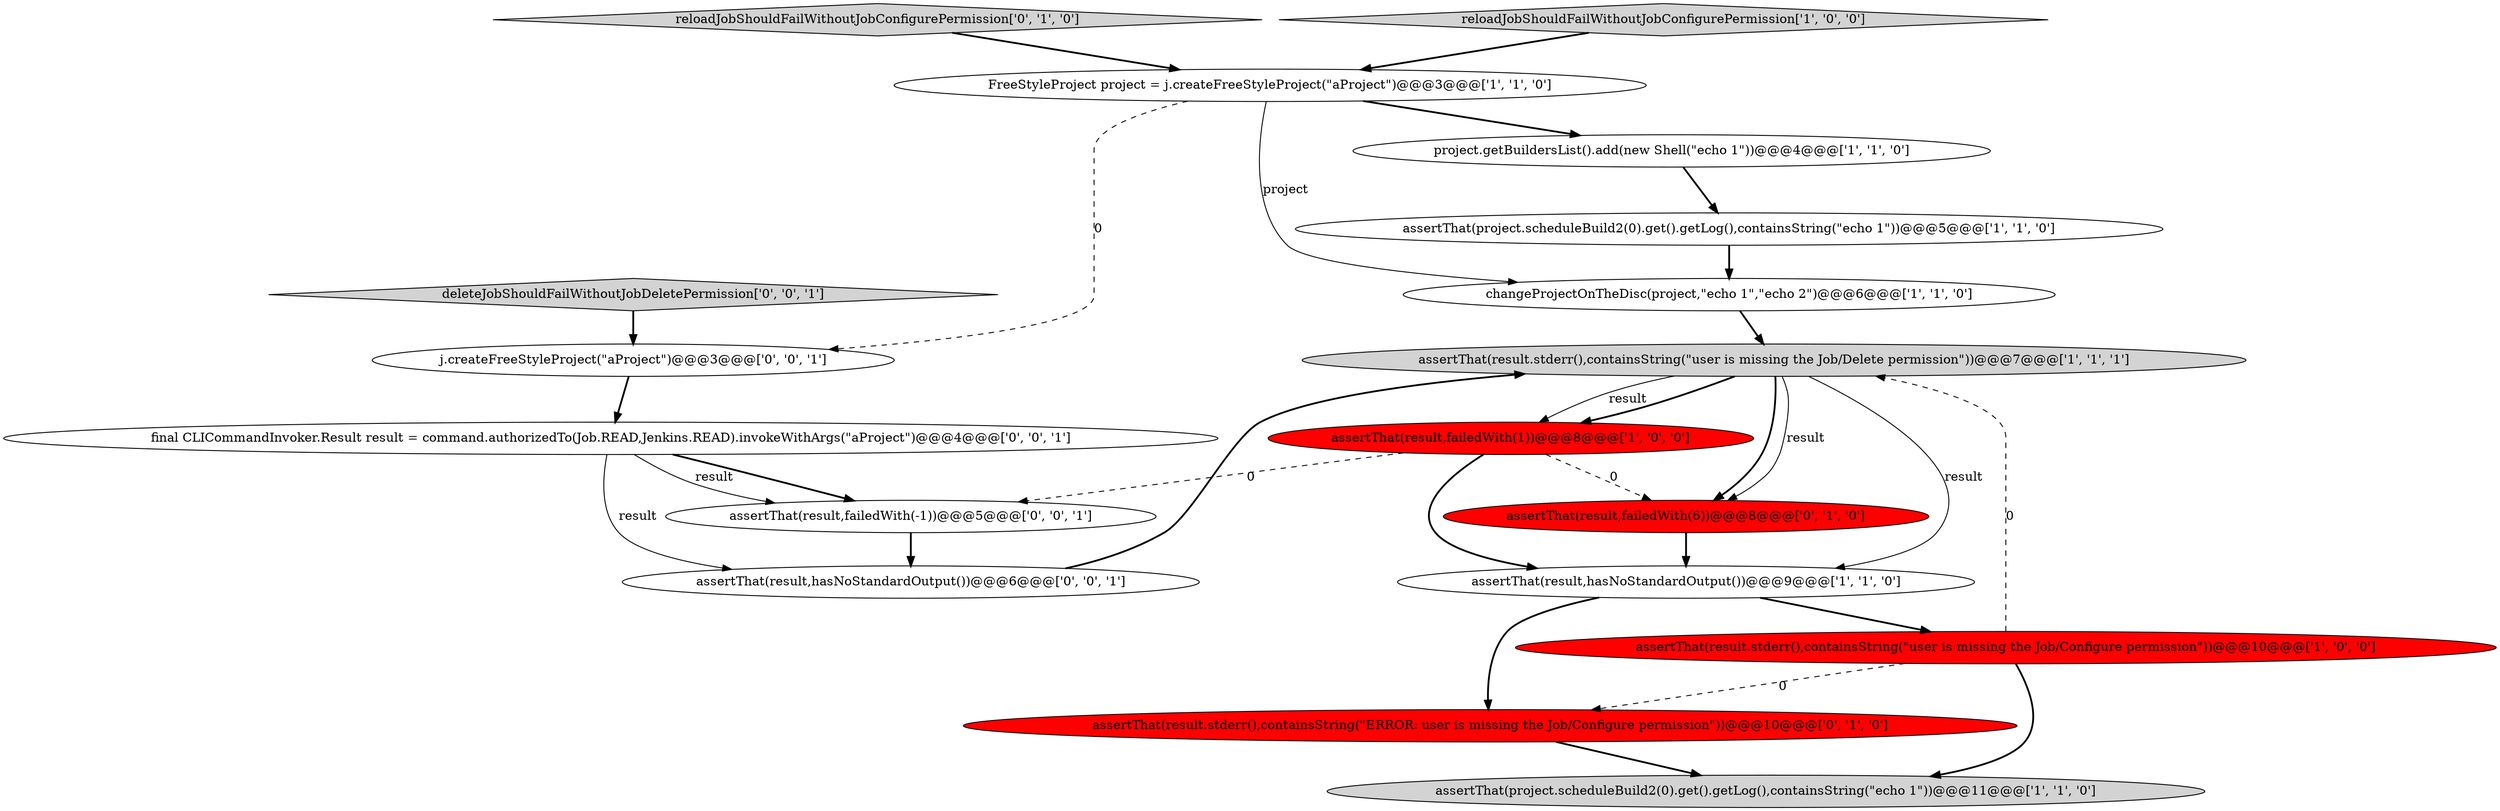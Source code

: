 digraph {
6 [style = filled, label = "FreeStyleProject project = j.createFreeStyleProject(\"aProject\")@@@3@@@['1', '1', '0']", fillcolor = white, shape = ellipse image = "AAA0AAABBB1BBB"];
7 [style = filled, label = "assertThat(result.stderr(),containsString(\"user is missing the Job/Delete permission\"))@@@7@@@['1', '1', '1']", fillcolor = lightgray, shape = ellipse image = "AAA0AAABBB1BBB"];
17 [style = filled, label = "deleteJobShouldFailWithoutJobDeletePermission['0', '0', '1']", fillcolor = lightgray, shape = diamond image = "AAA0AAABBB3BBB"];
8 [style = filled, label = "assertThat(result,failedWith(1))@@@8@@@['1', '0', '0']", fillcolor = red, shape = ellipse image = "AAA1AAABBB1BBB"];
3 [style = filled, label = "changeProjectOnTheDisc(project,\"echo 1\",\"echo 2\")@@@6@@@['1', '1', '0']", fillcolor = white, shape = ellipse image = "AAA0AAABBB1BBB"];
16 [style = filled, label = "assertThat(result,hasNoStandardOutput())@@@6@@@['0', '0', '1']", fillcolor = white, shape = ellipse image = "AAA0AAABBB3BBB"];
10 [style = filled, label = "reloadJobShouldFailWithoutJobConfigurePermission['0', '1', '0']", fillcolor = lightgray, shape = diamond image = "AAA0AAABBB2BBB"];
14 [style = filled, label = "assertThat(result,failedWith(-1))@@@5@@@['0', '0', '1']", fillcolor = white, shape = ellipse image = "AAA0AAABBB3BBB"];
0 [style = filled, label = "reloadJobShouldFailWithoutJobConfigurePermission['1', '0', '0']", fillcolor = lightgray, shape = diamond image = "AAA0AAABBB1BBB"];
2 [style = filled, label = "assertThat(project.scheduleBuild2(0).get().getLog(),containsString(\"echo 1\"))@@@11@@@['1', '1', '0']", fillcolor = lightgray, shape = ellipse image = "AAA0AAABBB1BBB"];
5 [style = filled, label = "assertThat(project.scheduleBuild2(0).get().getLog(),containsString(\"echo 1\"))@@@5@@@['1', '1', '0']", fillcolor = white, shape = ellipse image = "AAA0AAABBB1BBB"];
13 [style = filled, label = "j.createFreeStyleProject(\"aProject\")@@@3@@@['0', '0', '1']", fillcolor = white, shape = ellipse image = "AAA0AAABBB3BBB"];
9 [style = filled, label = "project.getBuildersList().add(new Shell(\"echo 1\"))@@@4@@@['1', '1', '0']", fillcolor = white, shape = ellipse image = "AAA0AAABBB1BBB"];
11 [style = filled, label = "assertThat(result,failedWith(6))@@@8@@@['0', '1', '0']", fillcolor = red, shape = ellipse image = "AAA1AAABBB2BBB"];
1 [style = filled, label = "assertThat(result.stderr(),containsString(\"user is missing the Job/Configure permission\"))@@@10@@@['1', '0', '0']", fillcolor = red, shape = ellipse image = "AAA1AAABBB1BBB"];
15 [style = filled, label = "final CLICommandInvoker.Result result = command.authorizedTo(Job.READ,Jenkins.READ).invokeWithArgs(\"aProject\")@@@4@@@['0', '0', '1']", fillcolor = white, shape = ellipse image = "AAA0AAABBB3BBB"];
4 [style = filled, label = "assertThat(result,hasNoStandardOutput())@@@9@@@['1', '1', '0']", fillcolor = white, shape = ellipse image = "AAA0AAABBB1BBB"];
12 [style = filled, label = "assertThat(result.stderr(),containsString(\"ERROR: user is missing the Job/Configure permission\"))@@@10@@@['0', '1', '0']", fillcolor = red, shape = ellipse image = "AAA1AAABBB2BBB"];
5->3 [style = bold, label=""];
14->16 [style = bold, label=""];
7->11 [style = bold, label=""];
15->14 [style = bold, label=""];
0->6 [style = bold, label=""];
11->4 [style = bold, label=""];
15->14 [style = solid, label="result"];
16->7 [style = bold, label=""];
7->8 [style = solid, label="result"];
8->14 [style = dashed, label="0"];
7->8 [style = bold, label=""];
10->6 [style = bold, label=""];
6->3 [style = solid, label="project"];
1->12 [style = dashed, label="0"];
12->2 [style = bold, label=""];
6->13 [style = dashed, label="0"];
7->11 [style = solid, label="result"];
3->7 [style = bold, label=""];
7->4 [style = solid, label="result"];
9->5 [style = bold, label=""];
4->12 [style = bold, label=""];
4->1 [style = bold, label=""];
1->2 [style = bold, label=""];
13->15 [style = bold, label=""];
17->13 [style = bold, label=""];
8->4 [style = bold, label=""];
6->9 [style = bold, label=""];
8->11 [style = dashed, label="0"];
1->7 [style = dashed, label="0"];
15->16 [style = solid, label="result"];
}
